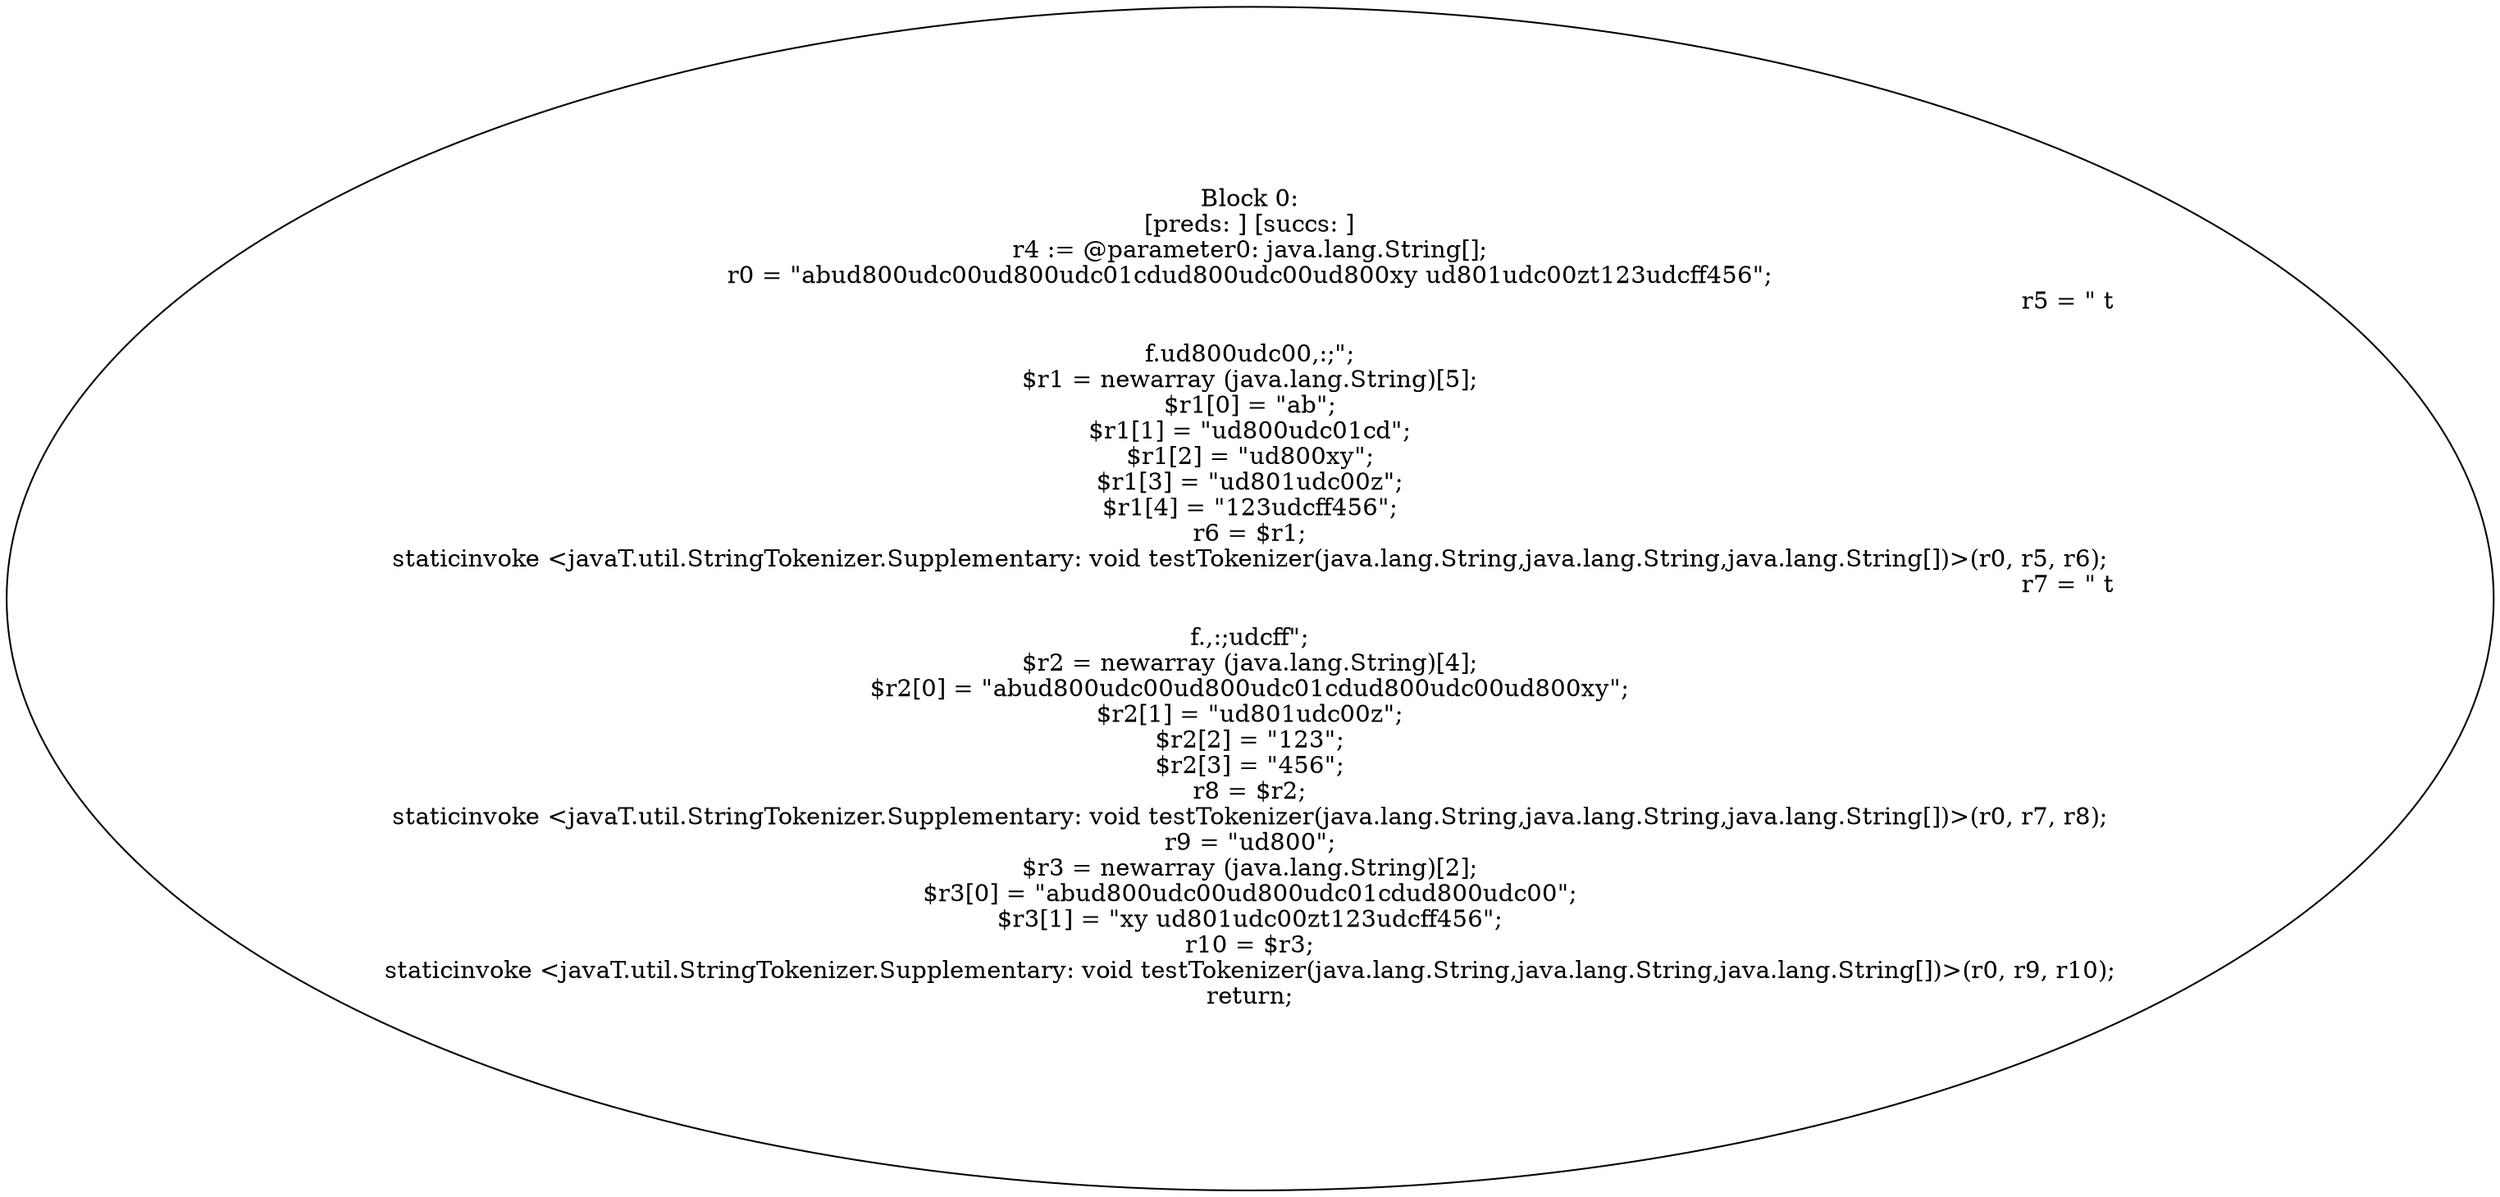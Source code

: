 digraph "unitGraph" {
    "Block 0:
[preds: ] [succs: ]
r4 := @parameter0: java.lang.String[];
r0 = \"ab\ud800\udc00\ud800\udc01cd\ud800\udc00\ud800xy \ud801\udc00z\t123\udcff456\";
r5 = \" \t\r\n\f.\ud800\udc00,:;\";
$r1 = newarray (java.lang.String)[5];
$r1[0] = \"ab\";
$r1[1] = \"\ud800\udc01cd\";
$r1[2] = \"\ud800xy\";
$r1[3] = \"\ud801\udc00z\";
$r1[4] = \"123\udcff456\";
r6 = $r1;
staticinvoke <javaT.util.StringTokenizer.Supplementary: void testTokenizer(java.lang.String,java.lang.String,java.lang.String[])>(r0, r5, r6);
r7 = \" \t\r\n\f.,:;\udcff\";
$r2 = newarray (java.lang.String)[4];
$r2[0] = \"ab\ud800\udc00\ud800\udc01cd\ud800\udc00\ud800xy\";
$r2[1] = \"\ud801\udc00z\";
$r2[2] = \"123\";
$r2[3] = \"456\";
r8 = $r2;
staticinvoke <javaT.util.StringTokenizer.Supplementary: void testTokenizer(java.lang.String,java.lang.String,java.lang.String[])>(r0, r7, r8);
r9 = \"\ud800\";
$r3 = newarray (java.lang.String)[2];
$r3[0] = \"ab\ud800\udc00\ud800\udc01cd\ud800\udc00\";
$r3[1] = \"xy \ud801\udc00z\t123\udcff456\";
r10 = $r3;
staticinvoke <javaT.util.StringTokenizer.Supplementary: void testTokenizer(java.lang.String,java.lang.String,java.lang.String[])>(r0, r9, r10);
return;
"
}

